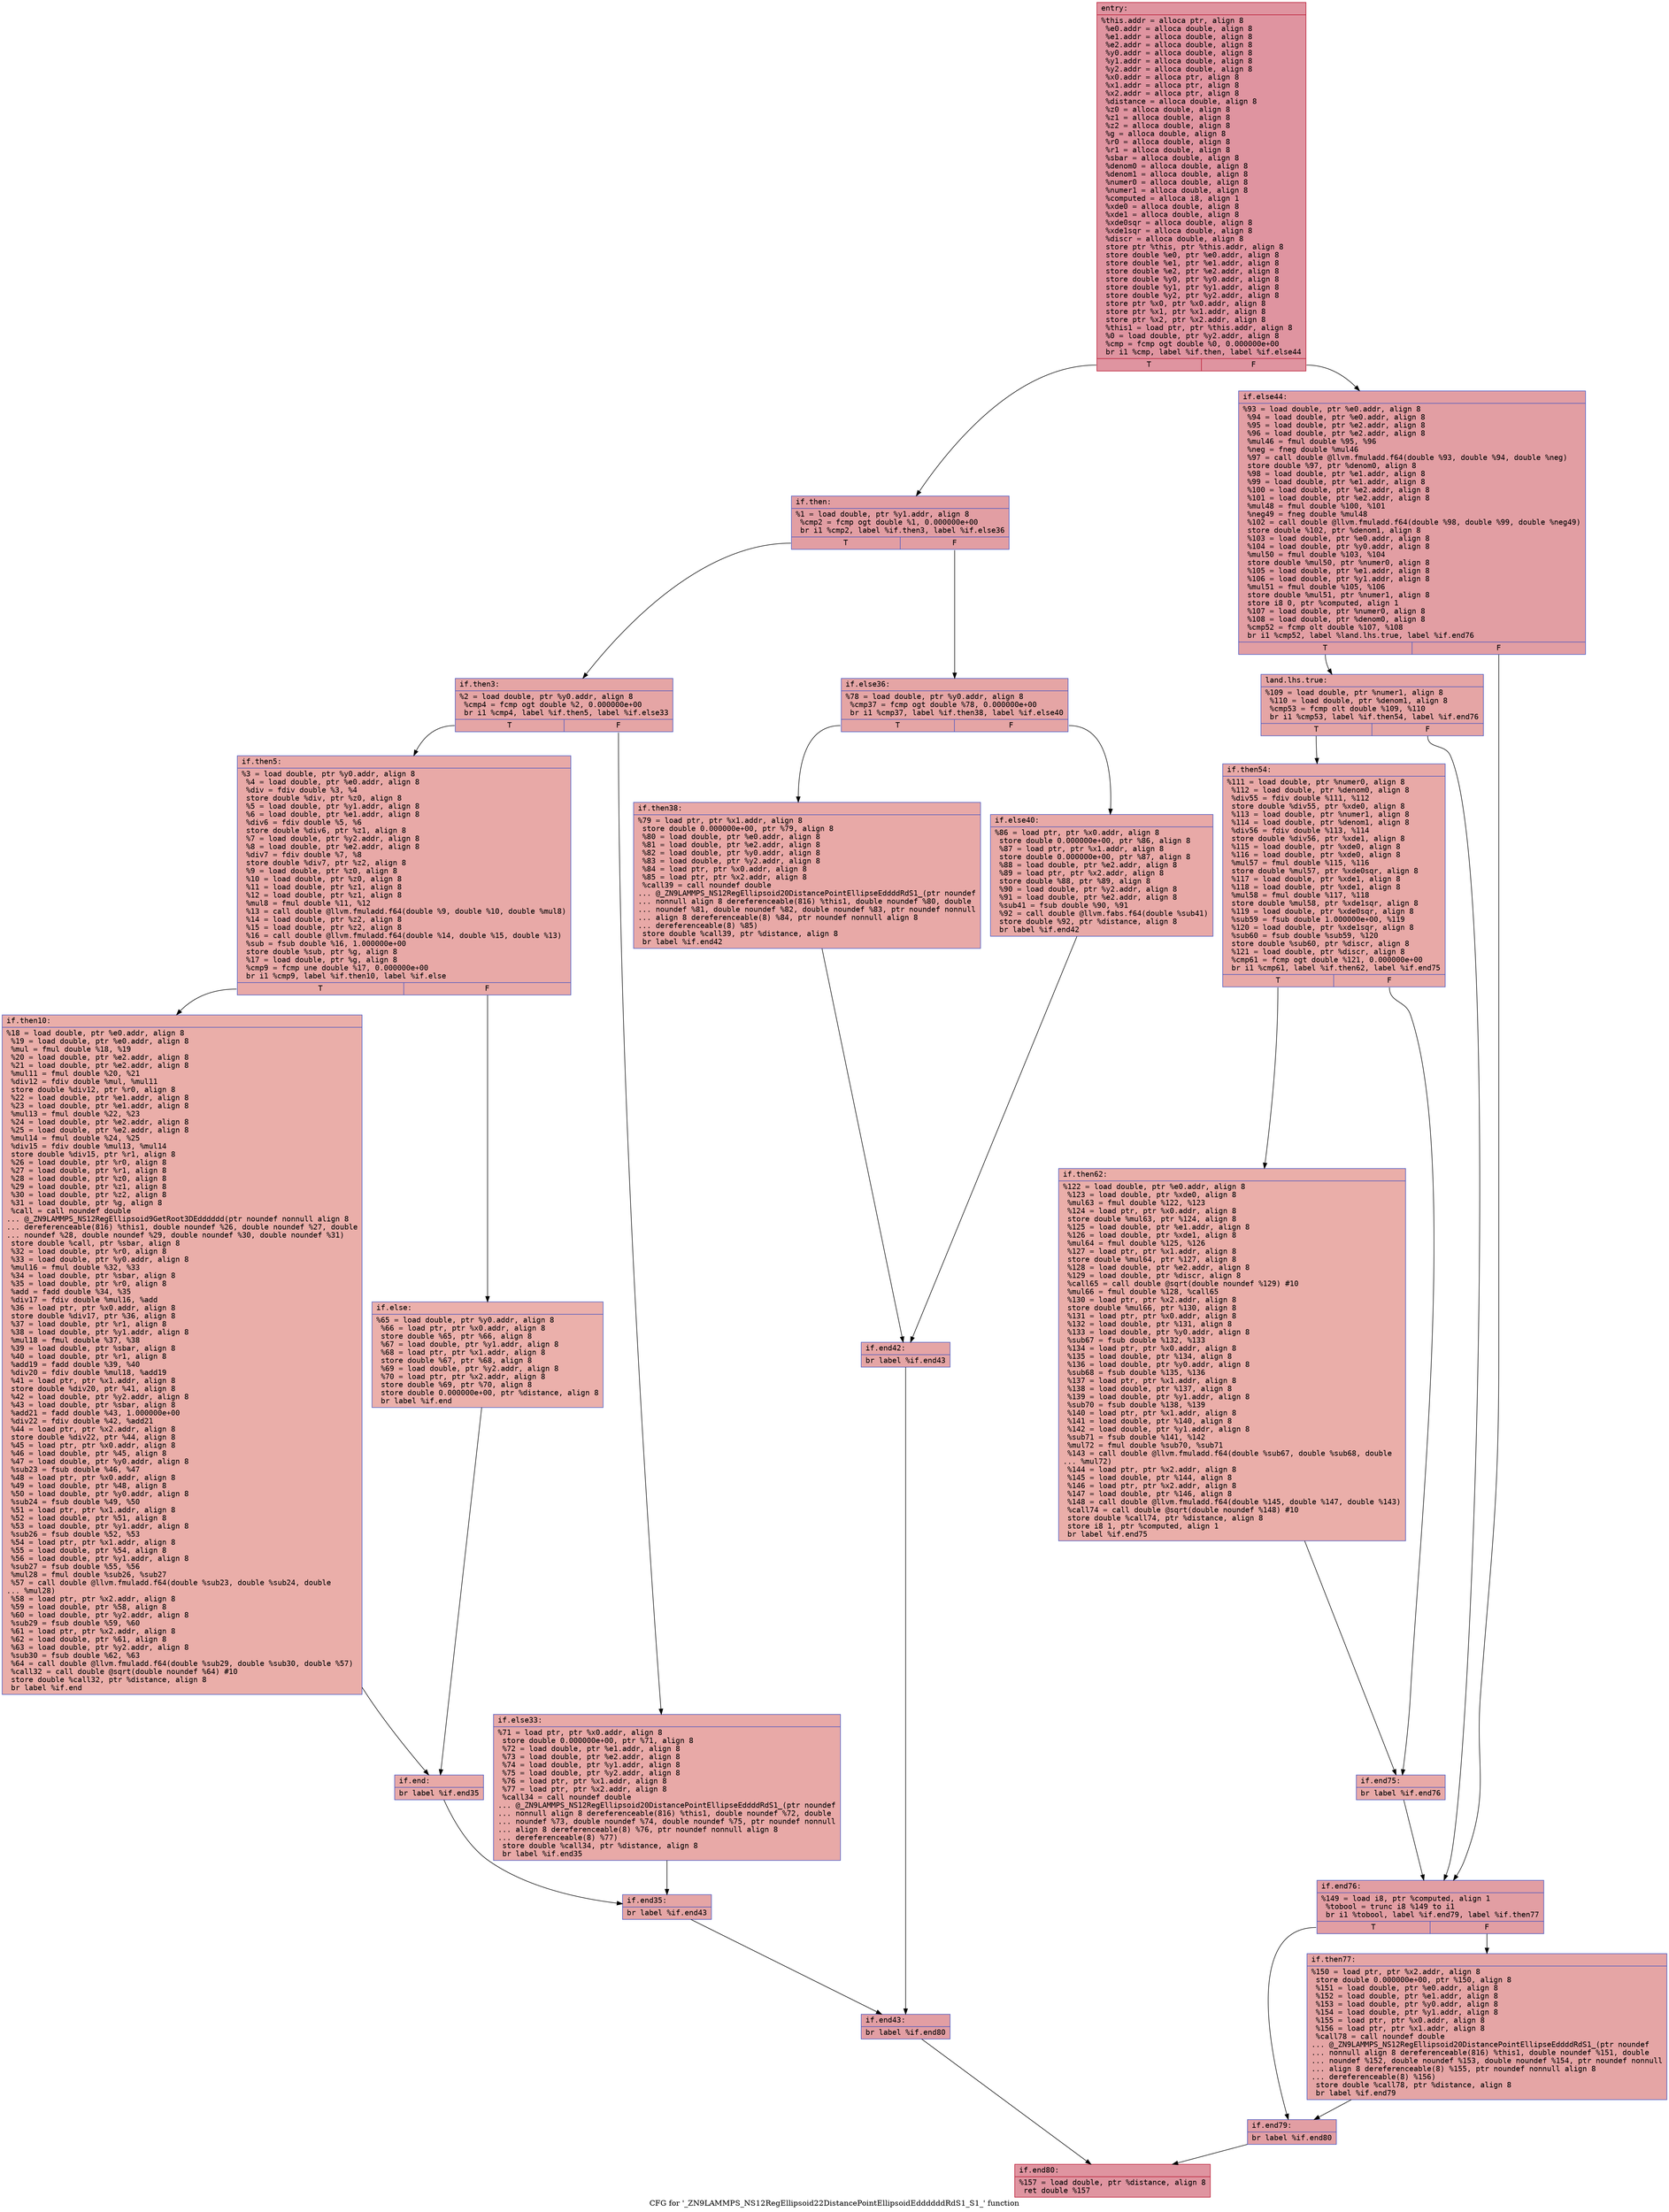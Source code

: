 digraph "CFG for '_ZN9LAMMPS_NS12RegEllipsoid22DistancePointEllipsoidEddddddRdS1_S1_' function" {
	label="CFG for '_ZN9LAMMPS_NS12RegEllipsoid22DistancePointEllipsoidEddddddRdS1_S1_' function";

	Node0x56554da670a0 [shape=record,color="#b70d28ff", style=filled, fillcolor="#b70d2870" fontname="Courier",label="{entry:\l|  %this.addr = alloca ptr, align 8\l  %e0.addr = alloca double, align 8\l  %e1.addr = alloca double, align 8\l  %e2.addr = alloca double, align 8\l  %y0.addr = alloca double, align 8\l  %y1.addr = alloca double, align 8\l  %y2.addr = alloca double, align 8\l  %x0.addr = alloca ptr, align 8\l  %x1.addr = alloca ptr, align 8\l  %x2.addr = alloca ptr, align 8\l  %distance = alloca double, align 8\l  %z0 = alloca double, align 8\l  %z1 = alloca double, align 8\l  %z2 = alloca double, align 8\l  %g = alloca double, align 8\l  %r0 = alloca double, align 8\l  %r1 = alloca double, align 8\l  %sbar = alloca double, align 8\l  %denom0 = alloca double, align 8\l  %denom1 = alloca double, align 8\l  %numer0 = alloca double, align 8\l  %numer1 = alloca double, align 8\l  %computed = alloca i8, align 1\l  %xde0 = alloca double, align 8\l  %xde1 = alloca double, align 8\l  %xde0sqr = alloca double, align 8\l  %xde1sqr = alloca double, align 8\l  %discr = alloca double, align 8\l  store ptr %this, ptr %this.addr, align 8\l  store double %e0, ptr %e0.addr, align 8\l  store double %e1, ptr %e1.addr, align 8\l  store double %e2, ptr %e2.addr, align 8\l  store double %y0, ptr %y0.addr, align 8\l  store double %y1, ptr %y1.addr, align 8\l  store double %y2, ptr %y2.addr, align 8\l  store ptr %x0, ptr %x0.addr, align 8\l  store ptr %x1, ptr %x1.addr, align 8\l  store ptr %x2, ptr %x2.addr, align 8\l  %this1 = load ptr, ptr %this.addr, align 8\l  %0 = load double, ptr %y2.addr, align 8\l  %cmp = fcmp ogt double %0, 0.000000e+00\l  br i1 %cmp, label %if.then, label %if.else44\l|{<s0>T|<s1>F}}"];
	Node0x56554da670a0:s0 -> Node0x56554da67140[tooltip="entry -> if.then\nProbability 50.00%" ];
	Node0x56554da670a0:s1 -> Node0x56554da6eb80[tooltip="entry -> if.else44\nProbability 50.00%" ];
	Node0x56554da67140 [shape=record,color="#3d50c3ff", style=filled, fillcolor="#be242e70" fontname="Courier",label="{if.then:\l|  %1 = load double, ptr %y1.addr, align 8\l  %cmp2 = fcmp ogt double %1, 0.000000e+00\l  br i1 %cmp2, label %if.then3, label %if.else36\l|{<s0>T|<s1>F}}"];
	Node0x56554da67140:s0 -> Node0x56554da6ed50[tooltip="if.then -> if.then3\nProbability 50.00%" ];
	Node0x56554da67140:s1 -> Node0x56554da6edd0[tooltip="if.then -> if.else36\nProbability 50.00%" ];
	Node0x56554da6ed50 [shape=record,color="#3d50c3ff", style=filled, fillcolor="#c5333470" fontname="Courier",label="{if.then3:\l|  %2 = load double, ptr %y0.addr, align 8\l  %cmp4 = fcmp ogt double %2, 0.000000e+00\l  br i1 %cmp4, label %if.then5, label %if.else33\l|{<s0>T|<s1>F}}"];
	Node0x56554da6ed50:s0 -> Node0x56554da6f030[tooltip="if.then3 -> if.then5\nProbability 50.00%" ];
	Node0x56554da6ed50:s1 -> Node0x56554da6f0b0[tooltip="if.then3 -> if.else33\nProbability 50.00%" ];
	Node0x56554da6f030 [shape=record,color="#3d50c3ff", style=filled, fillcolor="#ca3b3770" fontname="Courier",label="{if.then5:\l|  %3 = load double, ptr %y0.addr, align 8\l  %4 = load double, ptr %e0.addr, align 8\l  %div = fdiv double %3, %4\l  store double %div, ptr %z0, align 8\l  %5 = load double, ptr %y1.addr, align 8\l  %6 = load double, ptr %e1.addr, align 8\l  %div6 = fdiv double %5, %6\l  store double %div6, ptr %z1, align 8\l  %7 = load double, ptr %y2.addr, align 8\l  %8 = load double, ptr %e2.addr, align 8\l  %div7 = fdiv double %7, %8\l  store double %div7, ptr %z2, align 8\l  %9 = load double, ptr %z0, align 8\l  %10 = load double, ptr %z0, align 8\l  %11 = load double, ptr %z1, align 8\l  %12 = load double, ptr %z1, align 8\l  %mul8 = fmul double %11, %12\l  %13 = call double @llvm.fmuladd.f64(double %9, double %10, double %mul8)\l  %14 = load double, ptr %z2, align 8\l  %15 = load double, ptr %z2, align 8\l  %16 = call double @llvm.fmuladd.f64(double %14, double %15, double %13)\l  %sub = fsub double %16, 1.000000e+00\l  store double %sub, ptr %g, align 8\l  %17 = load double, ptr %g, align 8\l  %cmp9 = fcmp une double %17, 0.000000e+00\l  br i1 %cmp9, label %if.then10, label %if.else\l|{<s0>T|<s1>F}}"];
	Node0x56554da6f030:s0 -> Node0x56554da70700[tooltip="if.then5 -> if.then10\nProbability 62.50%" ];
	Node0x56554da6f030:s1 -> Node0x56554da70750[tooltip="if.then5 -> if.else\nProbability 37.50%" ];
	Node0x56554da70700 [shape=record,color="#3d50c3ff", style=filled, fillcolor="#d0473d70" fontname="Courier",label="{if.then10:\l|  %18 = load double, ptr %e0.addr, align 8\l  %19 = load double, ptr %e0.addr, align 8\l  %mul = fmul double %18, %19\l  %20 = load double, ptr %e2.addr, align 8\l  %21 = load double, ptr %e2.addr, align 8\l  %mul11 = fmul double %20, %21\l  %div12 = fdiv double %mul, %mul11\l  store double %div12, ptr %r0, align 8\l  %22 = load double, ptr %e1.addr, align 8\l  %23 = load double, ptr %e1.addr, align 8\l  %mul13 = fmul double %22, %23\l  %24 = load double, ptr %e2.addr, align 8\l  %25 = load double, ptr %e2.addr, align 8\l  %mul14 = fmul double %24, %25\l  %div15 = fdiv double %mul13, %mul14\l  store double %div15, ptr %r1, align 8\l  %26 = load double, ptr %r0, align 8\l  %27 = load double, ptr %r1, align 8\l  %28 = load double, ptr %z0, align 8\l  %29 = load double, ptr %z1, align 8\l  %30 = load double, ptr %z2, align 8\l  %31 = load double, ptr %g, align 8\l  %call = call noundef double\l... @_ZN9LAMMPS_NS12RegEllipsoid9GetRoot3DEdddddd(ptr noundef nonnull align 8\l... dereferenceable(816) %this1, double noundef %26, double noundef %27, double\l... noundef %28, double noundef %29, double noundef %30, double noundef %31)\l  store double %call, ptr %sbar, align 8\l  %32 = load double, ptr %r0, align 8\l  %33 = load double, ptr %y0.addr, align 8\l  %mul16 = fmul double %32, %33\l  %34 = load double, ptr %sbar, align 8\l  %35 = load double, ptr %r0, align 8\l  %add = fadd double %34, %35\l  %div17 = fdiv double %mul16, %add\l  %36 = load ptr, ptr %x0.addr, align 8\l  store double %div17, ptr %36, align 8\l  %37 = load double, ptr %r1, align 8\l  %38 = load double, ptr %y1.addr, align 8\l  %mul18 = fmul double %37, %38\l  %39 = load double, ptr %sbar, align 8\l  %40 = load double, ptr %r1, align 8\l  %add19 = fadd double %39, %40\l  %div20 = fdiv double %mul18, %add19\l  %41 = load ptr, ptr %x1.addr, align 8\l  store double %div20, ptr %41, align 8\l  %42 = load double, ptr %y2.addr, align 8\l  %43 = load double, ptr %sbar, align 8\l  %add21 = fadd double %43, 1.000000e+00\l  %div22 = fdiv double %42, %add21\l  %44 = load ptr, ptr %x2.addr, align 8\l  store double %div22, ptr %44, align 8\l  %45 = load ptr, ptr %x0.addr, align 8\l  %46 = load double, ptr %45, align 8\l  %47 = load double, ptr %y0.addr, align 8\l  %sub23 = fsub double %46, %47\l  %48 = load ptr, ptr %x0.addr, align 8\l  %49 = load double, ptr %48, align 8\l  %50 = load double, ptr %y0.addr, align 8\l  %sub24 = fsub double %49, %50\l  %51 = load ptr, ptr %x1.addr, align 8\l  %52 = load double, ptr %51, align 8\l  %53 = load double, ptr %y1.addr, align 8\l  %sub26 = fsub double %52, %53\l  %54 = load ptr, ptr %x1.addr, align 8\l  %55 = load double, ptr %54, align 8\l  %56 = load double, ptr %y1.addr, align 8\l  %sub27 = fsub double %55, %56\l  %mul28 = fmul double %sub26, %sub27\l  %57 = call double @llvm.fmuladd.f64(double %sub23, double %sub24, double\l... %mul28)\l  %58 = load ptr, ptr %x2.addr, align 8\l  %59 = load double, ptr %58, align 8\l  %60 = load double, ptr %y2.addr, align 8\l  %sub29 = fsub double %59, %60\l  %61 = load ptr, ptr %x2.addr, align 8\l  %62 = load double, ptr %61, align 8\l  %63 = load double, ptr %y2.addr, align 8\l  %sub30 = fsub double %62, %63\l  %64 = call double @llvm.fmuladd.f64(double %sub29, double %sub30, double %57)\l  %call32 = call double @sqrt(double noundef %64) #10\l  store double %call32, ptr %distance, align 8\l  br label %if.end\l}"];
	Node0x56554da70700 -> Node0x56554da740c0[tooltip="if.then10 -> if.end\nProbability 100.00%" ];
	Node0x56554da70750 [shape=record,color="#3d50c3ff", style=filled, fillcolor="#d24b4070" fontname="Courier",label="{if.else:\l|  %65 = load double, ptr %y0.addr, align 8\l  %66 = load ptr, ptr %x0.addr, align 8\l  store double %65, ptr %66, align 8\l  %67 = load double, ptr %y1.addr, align 8\l  %68 = load ptr, ptr %x1.addr, align 8\l  store double %67, ptr %68, align 8\l  %69 = load double, ptr %y2.addr, align 8\l  %70 = load ptr, ptr %x2.addr, align 8\l  store double %69, ptr %70, align 8\l  store double 0.000000e+00, ptr %distance, align 8\l  br label %if.end\l}"];
	Node0x56554da70750 -> Node0x56554da740c0[tooltip="if.else -> if.end\nProbability 100.00%" ];
	Node0x56554da740c0 [shape=record,color="#3d50c3ff", style=filled, fillcolor="#ca3b3770" fontname="Courier",label="{if.end:\l|  br label %if.end35\l}"];
	Node0x56554da740c0 -> Node0x56554da747f0[tooltip="if.end -> if.end35\nProbability 100.00%" ];
	Node0x56554da6f0b0 [shape=record,color="#3d50c3ff", style=filled, fillcolor="#ca3b3770" fontname="Courier",label="{if.else33:\l|  %71 = load ptr, ptr %x0.addr, align 8\l  store double 0.000000e+00, ptr %71, align 8\l  %72 = load double, ptr %e1.addr, align 8\l  %73 = load double, ptr %e2.addr, align 8\l  %74 = load double, ptr %y1.addr, align 8\l  %75 = load double, ptr %y2.addr, align 8\l  %76 = load ptr, ptr %x1.addr, align 8\l  %77 = load ptr, ptr %x2.addr, align 8\l  %call34 = call noundef double\l... @_ZN9LAMMPS_NS12RegEllipsoid20DistancePointEllipseEddddRdS1_(ptr noundef\l... nonnull align 8 dereferenceable(816) %this1, double noundef %72, double\l... noundef %73, double noundef %74, double noundef %75, ptr noundef nonnull\l... align 8 dereferenceable(8) %76, ptr noundef nonnull align 8\l... dereferenceable(8) %77)\l  store double %call34, ptr %distance, align 8\l  br label %if.end35\l}"];
	Node0x56554da6f0b0 -> Node0x56554da747f0[tooltip="if.else33 -> if.end35\nProbability 100.00%" ];
	Node0x56554da747f0 [shape=record,color="#3d50c3ff", style=filled, fillcolor="#c5333470" fontname="Courier",label="{if.end35:\l|  br label %if.end43\l}"];
	Node0x56554da747f0 -> Node0x56554da74cd0[tooltip="if.end35 -> if.end43\nProbability 100.00%" ];
	Node0x56554da6edd0 [shape=record,color="#3d50c3ff", style=filled, fillcolor="#c5333470" fontname="Courier",label="{if.else36:\l|  %78 = load double, ptr %y0.addr, align 8\l  %cmp37 = fcmp ogt double %78, 0.000000e+00\l  br i1 %cmp37, label %if.then38, label %if.else40\l|{<s0>T|<s1>F}}"];
	Node0x56554da6edd0:s0 -> Node0x56554da751a0[tooltip="if.else36 -> if.then38\nProbability 50.00%" ];
	Node0x56554da6edd0:s1 -> Node0x56554da75220[tooltip="if.else36 -> if.else40\nProbability 50.00%" ];
	Node0x56554da751a0 [shape=record,color="#3d50c3ff", style=filled, fillcolor="#ca3b3770" fontname="Courier",label="{if.then38:\l|  %79 = load ptr, ptr %x1.addr, align 8\l  store double 0.000000e+00, ptr %79, align 8\l  %80 = load double, ptr %e0.addr, align 8\l  %81 = load double, ptr %e2.addr, align 8\l  %82 = load double, ptr %y0.addr, align 8\l  %83 = load double, ptr %y2.addr, align 8\l  %84 = load ptr, ptr %x0.addr, align 8\l  %85 = load ptr, ptr %x2.addr, align 8\l  %call39 = call noundef double\l... @_ZN9LAMMPS_NS12RegEllipsoid20DistancePointEllipseEddddRdS1_(ptr noundef\l... nonnull align 8 dereferenceable(816) %this1, double noundef %80, double\l... noundef %81, double noundef %82, double noundef %83, ptr noundef nonnull\l... align 8 dereferenceable(8) %84, ptr noundef nonnull align 8\l... dereferenceable(8) %85)\l  store double %call39, ptr %distance, align 8\l  br label %if.end42\l}"];
	Node0x56554da751a0 -> Node0x56554da75770[tooltip="if.then38 -> if.end42\nProbability 100.00%" ];
	Node0x56554da75220 [shape=record,color="#3d50c3ff", style=filled, fillcolor="#ca3b3770" fontname="Courier",label="{if.else40:\l|  %86 = load ptr, ptr %x0.addr, align 8\l  store double 0.000000e+00, ptr %86, align 8\l  %87 = load ptr, ptr %x1.addr, align 8\l  store double 0.000000e+00, ptr %87, align 8\l  %88 = load double, ptr %e2.addr, align 8\l  %89 = load ptr, ptr %x2.addr, align 8\l  store double %88, ptr %89, align 8\l  %90 = load double, ptr %y2.addr, align 8\l  %91 = load double, ptr %e2.addr, align 8\l  %sub41 = fsub double %90, %91\l  %92 = call double @llvm.fabs.f64(double %sub41)\l  store double %92, ptr %distance, align 8\l  br label %if.end42\l}"];
	Node0x56554da75220 -> Node0x56554da75770[tooltip="if.else40 -> if.end42\nProbability 100.00%" ];
	Node0x56554da75770 [shape=record,color="#3d50c3ff", style=filled, fillcolor="#c5333470" fontname="Courier",label="{if.end42:\l|  br label %if.end43\l}"];
	Node0x56554da75770 -> Node0x56554da74cd0[tooltip="if.end42 -> if.end43\nProbability 100.00%" ];
	Node0x56554da74cd0 [shape=record,color="#3d50c3ff", style=filled, fillcolor="#be242e70" fontname="Courier",label="{if.end43:\l|  br label %if.end80\l}"];
	Node0x56554da74cd0 -> Node0x56554da762f0[tooltip="if.end43 -> if.end80\nProbability 100.00%" ];
	Node0x56554da6eb80 [shape=record,color="#3d50c3ff", style=filled, fillcolor="#be242e70" fontname="Courier",label="{if.else44:\l|  %93 = load double, ptr %e0.addr, align 8\l  %94 = load double, ptr %e0.addr, align 8\l  %95 = load double, ptr %e2.addr, align 8\l  %96 = load double, ptr %e2.addr, align 8\l  %mul46 = fmul double %95, %96\l  %neg = fneg double %mul46\l  %97 = call double @llvm.fmuladd.f64(double %93, double %94, double %neg)\l  store double %97, ptr %denom0, align 8\l  %98 = load double, ptr %e1.addr, align 8\l  %99 = load double, ptr %e1.addr, align 8\l  %100 = load double, ptr %e2.addr, align 8\l  %101 = load double, ptr %e2.addr, align 8\l  %mul48 = fmul double %100, %101\l  %neg49 = fneg double %mul48\l  %102 = call double @llvm.fmuladd.f64(double %98, double %99, double %neg49)\l  store double %102, ptr %denom1, align 8\l  %103 = load double, ptr %e0.addr, align 8\l  %104 = load double, ptr %y0.addr, align 8\l  %mul50 = fmul double %103, %104\l  store double %mul50, ptr %numer0, align 8\l  %105 = load double, ptr %e1.addr, align 8\l  %106 = load double, ptr %y1.addr, align 8\l  %mul51 = fmul double %105, %106\l  store double %mul51, ptr %numer1, align 8\l  store i8 0, ptr %computed, align 1\l  %107 = load double, ptr %numer0, align 8\l  %108 = load double, ptr %denom0, align 8\l  %cmp52 = fcmp olt double %107, %108\l  br i1 %cmp52, label %land.lhs.true, label %if.end76\l|{<s0>T|<s1>F}}"];
	Node0x56554da6eb80:s0 -> Node0x56554da6f420[tooltip="if.else44 -> land.lhs.true\nProbability 50.00%" ];
	Node0x56554da6eb80:s1 -> Node0x56554da6f470[tooltip="if.else44 -> if.end76\nProbability 50.00%" ];
	Node0x56554da6f420 [shape=record,color="#3d50c3ff", style=filled, fillcolor="#c5333470" fontname="Courier",label="{land.lhs.true:\l|  %109 = load double, ptr %numer1, align 8\l  %110 = load double, ptr %denom1, align 8\l  %cmp53 = fcmp olt double %109, %110\l  br i1 %cmp53, label %if.then54, label %if.end76\l|{<s0>T|<s1>F}}"];
	Node0x56554da6f420:s0 -> Node0x56554da72ec0[tooltip="land.lhs.true -> if.then54\nProbability 50.00%" ];
	Node0x56554da6f420:s1 -> Node0x56554da6f470[tooltip="land.lhs.true -> if.end76\nProbability 50.00%" ];
	Node0x56554da72ec0 [shape=record,color="#3d50c3ff", style=filled, fillcolor="#ca3b3770" fontname="Courier",label="{if.then54:\l|  %111 = load double, ptr %numer0, align 8\l  %112 = load double, ptr %denom0, align 8\l  %div55 = fdiv double %111, %112\l  store double %div55, ptr %xde0, align 8\l  %113 = load double, ptr %numer1, align 8\l  %114 = load double, ptr %denom1, align 8\l  %div56 = fdiv double %113, %114\l  store double %div56, ptr %xde1, align 8\l  %115 = load double, ptr %xde0, align 8\l  %116 = load double, ptr %xde0, align 8\l  %mul57 = fmul double %115, %116\l  store double %mul57, ptr %xde0sqr, align 8\l  %117 = load double, ptr %xde1, align 8\l  %118 = load double, ptr %xde1, align 8\l  %mul58 = fmul double %117, %118\l  store double %mul58, ptr %xde1sqr, align 8\l  %119 = load double, ptr %xde0sqr, align 8\l  %sub59 = fsub double 1.000000e+00, %119\l  %120 = load double, ptr %xde1sqr, align 8\l  %sub60 = fsub double %sub59, %120\l  store double %sub60, ptr %discr, align 8\l  %121 = load double, ptr %discr, align 8\l  %cmp61 = fcmp ogt double %121, 0.000000e+00\l  br i1 %cmp61, label %if.then62, label %if.end75\l|{<s0>T|<s1>F}}"];
	Node0x56554da72ec0:s0 -> Node0x56554da79500[tooltip="if.then54 -> if.then62\nProbability 50.00%" ];
	Node0x56554da72ec0:s1 -> Node0x56554da79580[tooltip="if.then54 -> if.end75\nProbability 50.00%" ];
	Node0x56554da79500 [shape=record,color="#3d50c3ff", style=filled, fillcolor="#d0473d70" fontname="Courier",label="{if.then62:\l|  %122 = load double, ptr %e0.addr, align 8\l  %123 = load double, ptr %xde0, align 8\l  %mul63 = fmul double %122, %123\l  %124 = load ptr, ptr %x0.addr, align 8\l  store double %mul63, ptr %124, align 8\l  %125 = load double, ptr %e1.addr, align 8\l  %126 = load double, ptr %xde1, align 8\l  %mul64 = fmul double %125, %126\l  %127 = load ptr, ptr %x1.addr, align 8\l  store double %mul64, ptr %127, align 8\l  %128 = load double, ptr %e2.addr, align 8\l  %129 = load double, ptr %discr, align 8\l  %call65 = call double @sqrt(double noundef %129) #10\l  %mul66 = fmul double %128, %call65\l  %130 = load ptr, ptr %x2.addr, align 8\l  store double %mul66, ptr %130, align 8\l  %131 = load ptr, ptr %x0.addr, align 8\l  %132 = load double, ptr %131, align 8\l  %133 = load double, ptr %y0.addr, align 8\l  %sub67 = fsub double %132, %133\l  %134 = load ptr, ptr %x0.addr, align 8\l  %135 = load double, ptr %134, align 8\l  %136 = load double, ptr %y0.addr, align 8\l  %sub68 = fsub double %135, %136\l  %137 = load ptr, ptr %x1.addr, align 8\l  %138 = load double, ptr %137, align 8\l  %139 = load double, ptr %y1.addr, align 8\l  %sub70 = fsub double %138, %139\l  %140 = load ptr, ptr %x1.addr, align 8\l  %141 = load double, ptr %140, align 8\l  %142 = load double, ptr %y1.addr, align 8\l  %sub71 = fsub double %141, %142\l  %mul72 = fmul double %sub70, %sub71\l  %143 = call double @llvm.fmuladd.f64(double %sub67, double %sub68, double\l... %mul72)\l  %144 = load ptr, ptr %x2.addr, align 8\l  %145 = load double, ptr %144, align 8\l  %146 = load ptr, ptr %x2.addr, align 8\l  %147 = load double, ptr %146, align 8\l  %148 = call double @llvm.fmuladd.f64(double %145, double %147, double %143)\l  %call74 = call double @sqrt(double noundef %148) #10\l  store double %call74, ptr %distance, align 8\l  store i8 1, ptr %computed, align 1\l  br label %if.end75\l}"];
	Node0x56554da79500 -> Node0x56554da79580[tooltip="if.then62 -> if.end75\nProbability 100.00%" ];
	Node0x56554da79580 [shape=record,color="#3d50c3ff", style=filled, fillcolor="#ca3b3770" fontname="Courier",label="{if.end75:\l|  br label %if.end76\l}"];
	Node0x56554da79580 -> Node0x56554da6f470[tooltip="if.end75 -> if.end76\nProbability 100.00%" ];
	Node0x56554da6f470 [shape=record,color="#3d50c3ff", style=filled, fillcolor="#be242e70" fontname="Courier",label="{if.end76:\l|  %149 = load i8, ptr %computed, align 1\l  %tobool = trunc i8 %149 to i1\l  br i1 %tobool, label %if.end79, label %if.then77\l|{<s0>T|<s1>F}}"];
	Node0x56554da6f470:s0 -> Node0x56554da7b2e0[tooltip="if.end76 -> if.end79\nProbability 50.00%" ];
	Node0x56554da6f470:s1 -> Node0x56554da7b330[tooltip="if.end76 -> if.then77\nProbability 50.00%" ];
	Node0x56554da7b330 [shape=record,color="#3d50c3ff", style=filled, fillcolor="#c5333470" fontname="Courier",label="{if.then77:\l|  %150 = load ptr, ptr %x2.addr, align 8\l  store double 0.000000e+00, ptr %150, align 8\l  %151 = load double, ptr %e0.addr, align 8\l  %152 = load double, ptr %e1.addr, align 8\l  %153 = load double, ptr %y0.addr, align 8\l  %154 = load double, ptr %y1.addr, align 8\l  %155 = load ptr, ptr %x0.addr, align 8\l  %156 = load ptr, ptr %x1.addr, align 8\l  %call78 = call noundef double\l... @_ZN9LAMMPS_NS12RegEllipsoid20DistancePointEllipseEddddRdS1_(ptr noundef\l... nonnull align 8 dereferenceable(816) %this1, double noundef %151, double\l... noundef %152, double noundef %153, double noundef %154, ptr noundef nonnull\l... align 8 dereferenceable(8) %155, ptr noundef nonnull align 8\l... dereferenceable(8) %156)\l  store double %call78, ptr %distance, align 8\l  br label %if.end79\l}"];
	Node0x56554da7b330 -> Node0x56554da7b2e0[tooltip="if.then77 -> if.end79\nProbability 100.00%" ];
	Node0x56554da7b2e0 [shape=record,color="#3d50c3ff", style=filled, fillcolor="#be242e70" fontname="Courier",label="{if.end79:\l|  br label %if.end80\l}"];
	Node0x56554da7b2e0 -> Node0x56554da762f0[tooltip="if.end79 -> if.end80\nProbability 100.00%" ];
	Node0x56554da762f0 [shape=record,color="#b70d28ff", style=filled, fillcolor="#b70d2870" fontname="Courier",label="{if.end80:\l|  %157 = load double, ptr %distance, align 8\l  ret double %157\l}"];
}
